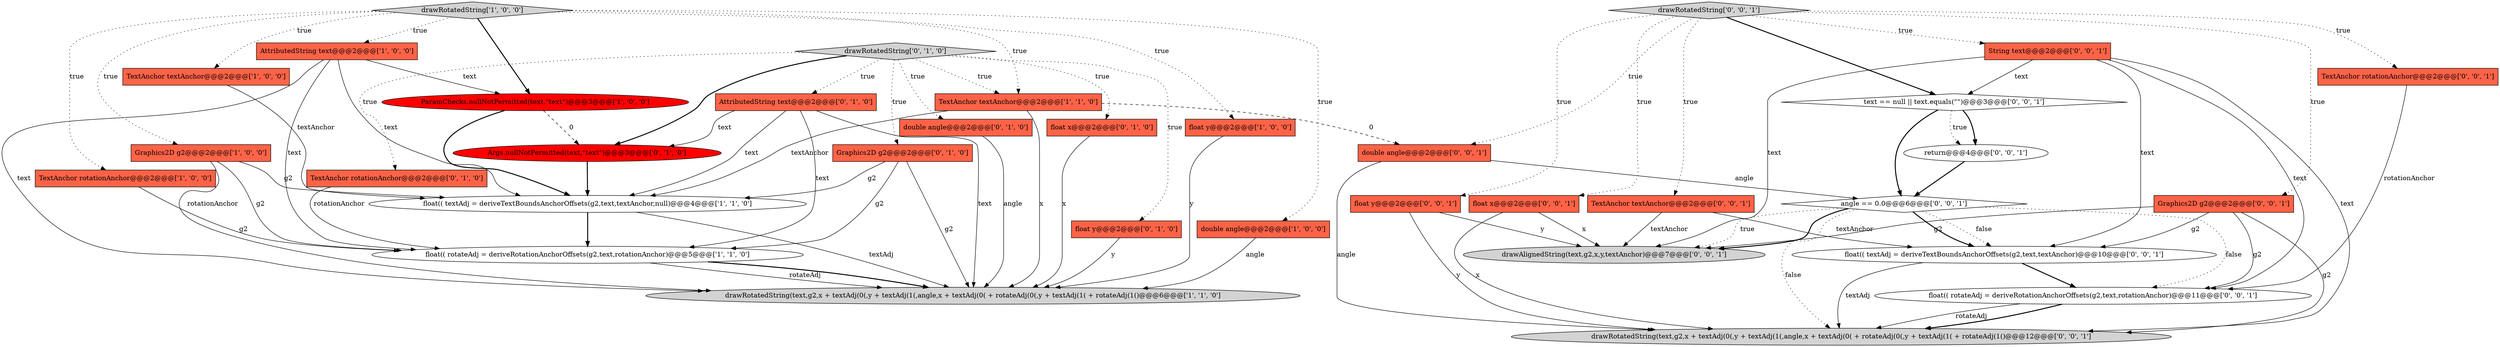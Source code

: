 digraph {
13 [style = filled, label = "AttributedString text@@@2@@@['0', '1', '0']", fillcolor = tomato, shape = box image = "AAA0AAABBB2BBB"];
31 [style = filled, label = "double angle@@@2@@@['0', '0', '1']", fillcolor = tomato, shape = box image = "AAA0AAABBB3BBB"];
11 [style = filled, label = "drawRotatedString['1', '0', '0']", fillcolor = lightgray, shape = diamond image = "AAA0AAABBB1BBB"];
4 [style = filled, label = "Graphics2D g2@@@2@@@['1', '0', '0']", fillcolor = tomato, shape = box image = "AAA0AAABBB1BBB"];
32 [style = filled, label = "text == null || text.equals(\"\")@@@3@@@['0', '0', '1']", fillcolor = white, shape = diamond image = "AAA0AAABBB3BBB"];
16 [style = filled, label = "Graphics2D g2@@@2@@@['0', '1', '0']", fillcolor = tomato, shape = box image = "AAA0AAABBB2BBB"];
22 [style = filled, label = "float(( rotateAdj = deriveRotationAnchorOffsets(g2,text,rotationAnchor)@@@11@@@['0', '0', '1']", fillcolor = white, shape = ellipse image = "AAA0AAABBB3BBB"];
30 [style = filled, label = "float y@@@2@@@['0', '0', '1']", fillcolor = tomato, shape = box image = "AAA0AAABBB3BBB"];
34 [style = filled, label = "float(( textAdj = deriveTextBoundsAnchorOffsets(g2,text,textAnchor)@@@10@@@['0', '0', '1']", fillcolor = white, shape = ellipse image = "AAA0AAABBB3BBB"];
10 [style = filled, label = "TextAnchor textAnchor@@@2@@@['1', '1', '0']", fillcolor = tomato, shape = box image = "AAA0AAABBB1BBB"];
19 [style = filled, label = "Args.nullNotPermitted(text,\"text\")@@@3@@@['0', '1', '0']", fillcolor = red, shape = ellipse image = "AAA1AAABBB2BBB"];
25 [style = filled, label = "String text@@@2@@@['0', '0', '1']", fillcolor = tomato, shape = box image = "AAA0AAABBB3BBB"];
12 [style = filled, label = "float x@@@2@@@['0', '1', '0']", fillcolor = tomato, shape = box image = "AAA0AAABBB2BBB"];
27 [style = filled, label = "TextAnchor textAnchor@@@2@@@['0', '0', '1']", fillcolor = tomato, shape = box image = "AAA0AAABBB3BBB"];
14 [style = filled, label = "TextAnchor rotationAnchor@@@2@@@['0', '1', '0']", fillcolor = tomato, shape = box image = "AAA0AAABBB2BBB"];
28 [style = filled, label = "TextAnchor rotationAnchor@@@2@@@['0', '0', '1']", fillcolor = tomato, shape = box image = "AAA0AAABBB3BBB"];
33 [style = filled, label = "drawAlignedString(text,g2,x,y,textAnchor)@@@7@@@['0', '0', '1']", fillcolor = lightgray, shape = ellipse image = "AAA0AAABBB3BBB"];
17 [style = filled, label = "float y@@@2@@@['0', '1', '0']", fillcolor = tomato, shape = box image = "AAA0AAABBB2BBB"];
21 [style = filled, label = "Graphics2D g2@@@2@@@['0', '0', '1']", fillcolor = tomato, shape = box image = "AAA0AAABBB3BBB"];
24 [style = filled, label = "angle == 0.0@@@6@@@['0', '0', '1']", fillcolor = white, shape = diamond image = "AAA0AAABBB3BBB"];
20 [style = filled, label = "drawRotatedString(text,g2,x + textAdj(0(,y + textAdj(1(,angle,x + textAdj(0( + rotateAdj(0(,y + textAdj(1( + rotateAdj(1()@@@12@@@['0', '0', '1']", fillcolor = lightgray, shape = ellipse image = "AAA0AAABBB3BBB"];
3 [style = filled, label = "float(( rotateAdj = deriveRotationAnchorOffsets(g2,text,rotationAnchor)@@@5@@@['1', '1', '0']", fillcolor = white, shape = ellipse image = "AAA0AAABBB1BBB"];
8 [style = filled, label = "float y@@@2@@@['1', '0', '0']", fillcolor = tomato, shape = box image = "AAA0AAABBB1BBB"];
0 [style = filled, label = "TextAnchor textAnchor@@@2@@@['1', '0', '0']", fillcolor = tomato, shape = box image = "AAA0AAABBB1BBB"];
5 [style = filled, label = "ParamChecks.nullNotPermitted(text,\"text\")@@@3@@@['1', '0', '0']", fillcolor = red, shape = ellipse image = "AAA1AAABBB1BBB"];
2 [style = filled, label = "TextAnchor rotationAnchor@@@2@@@['1', '0', '0']", fillcolor = tomato, shape = box image = "AAA0AAABBB1BBB"];
15 [style = filled, label = "double angle@@@2@@@['0', '1', '0']", fillcolor = tomato, shape = box image = "AAA0AAABBB2BBB"];
9 [style = filled, label = "double angle@@@2@@@['1', '0', '0']", fillcolor = tomato, shape = box image = "AAA0AAABBB1BBB"];
26 [style = filled, label = "return@@@4@@@['0', '0', '1']", fillcolor = white, shape = ellipse image = "AAA0AAABBB3BBB"];
18 [style = filled, label = "drawRotatedString['0', '1', '0']", fillcolor = lightgray, shape = diamond image = "AAA0AAABBB2BBB"];
6 [style = filled, label = "drawRotatedString(text,g2,x + textAdj(0(,y + textAdj(1(,angle,x + textAdj(0( + rotateAdj(0(,y + textAdj(1( + rotateAdj(1()@@@6@@@['1', '1', '0']", fillcolor = lightgray, shape = ellipse image = "AAA0AAABBB1BBB"];
7 [style = filled, label = "AttributedString text@@@2@@@['1', '0', '0']", fillcolor = tomato, shape = box image = "AAA0AAABBB1BBB"];
29 [style = filled, label = "float x@@@2@@@['0', '0', '1']", fillcolor = tomato, shape = box image = "AAA0AAABBB3BBB"];
23 [style = filled, label = "drawRotatedString['0', '0', '1']", fillcolor = lightgray, shape = diamond image = "AAA0AAABBB3BBB"];
1 [style = filled, label = "float(( textAdj = deriveTextBoundsAnchorOffsets(g2,text,textAnchor,null)@@@4@@@['1', '1', '0']", fillcolor = white, shape = ellipse image = "AAA0AAABBB1BBB"];
9->6 [style = solid, label="angle"];
21->34 [style = solid, label="g2"];
27->33 [style = solid, label="textAnchor"];
25->20 [style = solid, label="text"];
25->33 [style = solid, label="text"];
18->15 [style = dotted, label="true"];
8->6 [style = solid, label="y"];
24->34 [style = bold, label=""];
24->33 [style = dotted, label="true"];
13->1 [style = solid, label="text"];
7->5 [style = solid, label="text"];
25->22 [style = solid, label="text"];
19->1 [style = bold, label=""];
29->20 [style = solid, label="x"];
11->2 [style = dotted, label="true"];
11->0 [style = dotted, label="true"];
11->8 [style = dotted, label="true"];
25->34 [style = solid, label="text"];
23->29 [style = dotted, label="true"];
16->6 [style = solid, label="g2"];
21->20 [style = solid, label="g2"];
7->1 [style = solid, label="text"];
4->6 [style = solid, label="g2"];
12->6 [style = solid, label="x"];
18->13 [style = dotted, label="true"];
11->7 [style = dotted, label="true"];
4->1 [style = solid, label="g2"];
0->1 [style = solid, label="textAnchor"];
18->16 [style = dotted, label="true"];
4->3 [style = solid, label="g2"];
11->10 [style = dotted, label="true"];
15->6 [style = solid, label="angle"];
14->3 [style = solid, label="rotationAnchor"];
17->6 [style = solid, label="y"];
23->21 [style = dotted, label="true"];
18->19 [style = bold, label=""];
10->31 [style = dashed, label="0"];
24->34 [style = dotted, label="false"];
16->1 [style = solid, label="g2"];
26->24 [style = bold, label=""];
32->26 [style = bold, label=""];
7->6 [style = solid, label="text"];
29->33 [style = solid, label="x"];
5->1 [style = bold, label=""];
21->22 [style = solid, label="g2"];
22->20 [style = bold, label=""];
10->6 [style = solid, label="x"];
23->27 [style = dotted, label="true"];
18->17 [style = dotted, label="true"];
30->20 [style = solid, label="y"];
3->6 [style = solid, label="rotateAdj"];
21->33 [style = solid, label="g2"];
23->28 [style = dotted, label="true"];
1->3 [style = bold, label=""];
23->32 [style = bold, label=""];
3->6 [style = bold, label=""];
11->9 [style = dotted, label="true"];
22->20 [style = solid, label="rotateAdj"];
11->4 [style = dotted, label="true"];
31->20 [style = solid, label="angle"];
24->20 [style = dotted, label="false"];
18->10 [style = dotted, label="true"];
24->33 [style = bold, label=""];
11->5 [style = bold, label=""];
13->6 [style = solid, label="text"];
13->3 [style = solid, label="text"];
24->22 [style = dotted, label="false"];
34->20 [style = solid, label="textAdj"];
5->19 [style = dashed, label="0"];
23->25 [style = dotted, label="true"];
31->24 [style = solid, label="angle"];
7->3 [style = solid, label="text"];
2->3 [style = solid, label="rotationAnchor"];
28->22 [style = solid, label="rotationAnchor"];
23->30 [style = dotted, label="true"];
30->33 [style = solid, label="y"];
18->14 [style = dotted, label="true"];
13->19 [style = solid, label="text"];
34->22 [style = bold, label=""];
1->6 [style = solid, label="textAdj"];
18->12 [style = dotted, label="true"];
25->32 [style = solid, label="text"];
27->34 [style = solid, label="textAnchor"];
16->3 [style = solid, label="g2"];
32->26 [style = dotted, label="true"];
10->1 [style = solid, label="textAnchor"];
32->24 [style = bold, label=""];
23->31 [style = dotted, label="true"];
}
